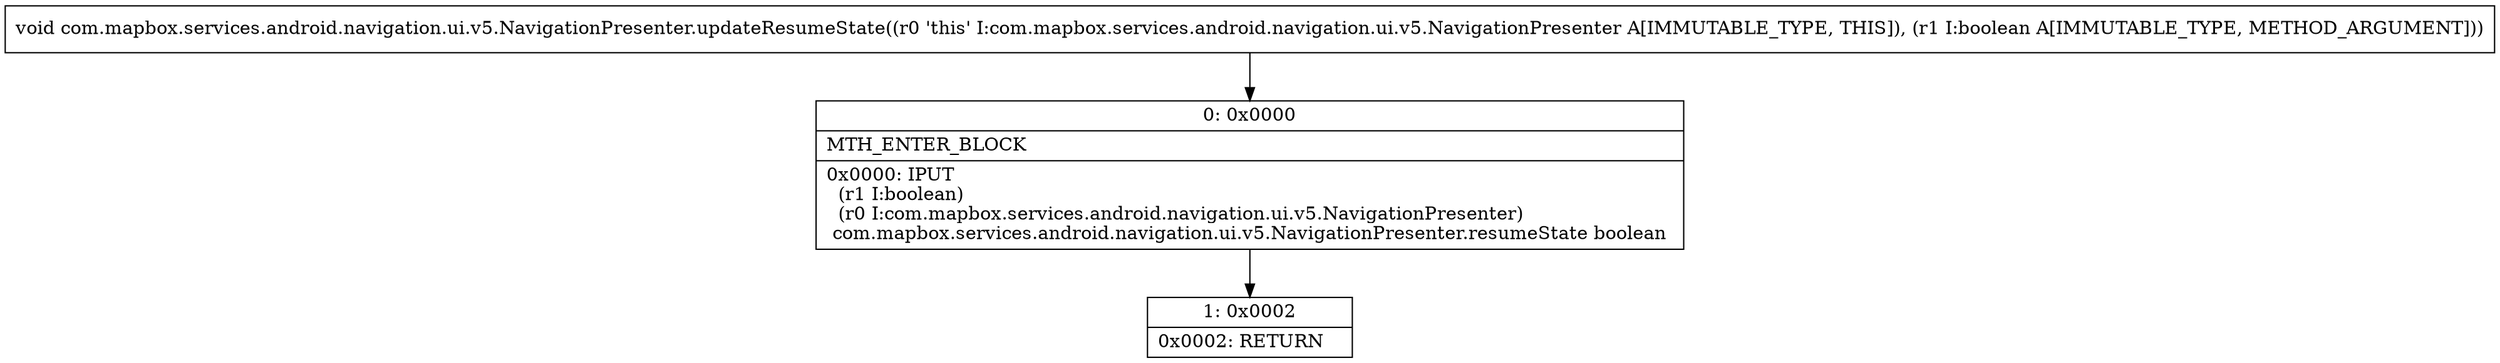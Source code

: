 digraph "CFG forcom.mapbox.services.android.navigation.ui.v5.NavigationPresenter.updateResumeState(Z)V" {
Node_0 [shape=record,label="{0\:\ 0x0000|MTH_ENTER_BLOCK\l|0x0000: IPUT  \l  (r1 I:boolean)\l  (r0 I:com.mapbox.services.android.navigation.ui.v5.NavigationPresenter)\l com.mapbox.services.android.navigation.ui.v5.NavigationPresenter.resumeState boolean \l}"];
Node_1 [shape=record,label="{1\:\ 0x0002|0x0002: RETURN   \l}"];
MethodNode[shape=record,label="{void com.mapbox.services.android.navigation.ui.v5.NavigationPresenter.updateResumeState((r0 'this' I:com.mapbox.services.android.navigation.ui.v5.NavigationPresenter A[IMMUTABLE_TYPE, THIS]), (r1 I:boolean A[IMMUTABLE_TYPE, METHOD_ARGUMENT])) }"];
MethodNode -> Node_0;
Node_0 -> Node_1;
}

